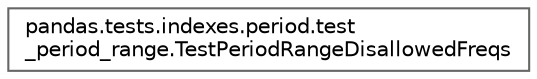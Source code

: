 digraph "Graphical Class Hierarchy"
{
 // LATEX_PDF_SIZE
  bgcolor="transparent";
  edge [fontname=Helvetica,fontsize=10,labelfontname=Helvetica,labelfontsize=10];
  node [fontname=Helvetica,fontsize=10,shape=box,height=0.2,width=0.4];
  rankdir="LR";
  Node0 [id="Node000000",label="pandas.tests.indexes.period.test\l_period_range.TestPeriodRangeDisallowedFreqs",height=0.2,width=0.4,color="grey40", fillcolor="white", style="filled",URL="$dd/d51/classpandas_1_1tests_1_1indexes_1_1period_1_1test__period__range_1_1TestPeriodRangeDisallowedFreqs.html",tooltip=" "];
}
